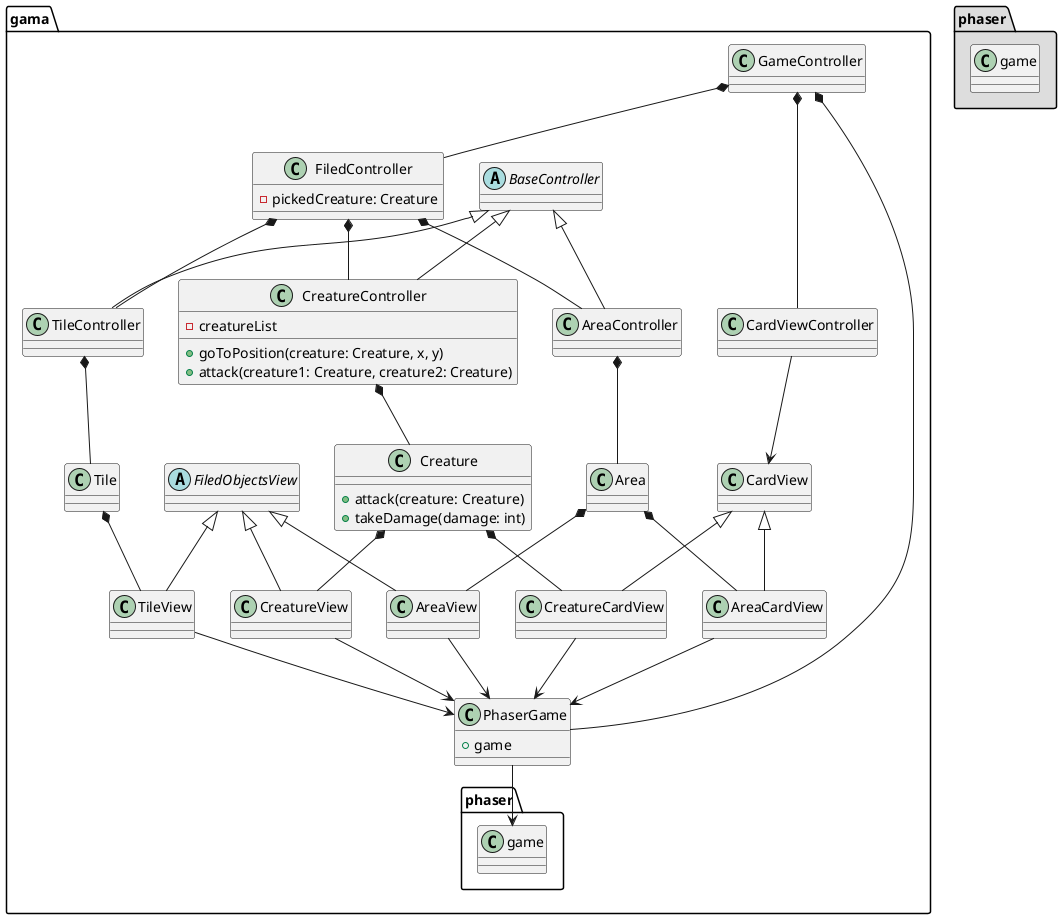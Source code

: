 @startuml

package "gama" {
    abstract class BaseController


    abstract class FiledObjectsView


    abstract class CardView
    
    
    class GameController
    GameController *-- PhaserGame
    GameController *-- FiledController
    GameController *-- CardViewController


    class PhaserGame {
        + game
    }
    PhaserGame --> phaser.game


    class FiledController {
        - pickedCreature: Creature
    }
    FiledController *-- TileController
    FiledController *-- CreatureController
    FiledController *-- AreaController


    class CardView


    class CardViewController
    CardViewController --> CardView


    '''Tile'''
    class TileController
    BaseController <|-- TileController
    TileController *-- Tile


    class Tile
    Tile *-- TileView


    class TileView
    FiledObjectsView <|-- TileView
    TileView --> PhaserGame


    '''Creature'''
    class CreatureController {
        - creatureList
        + goToPosition(creature: Creature, x, y)
        + attack(creature1: Creature, creature2: Creature)
    }
    BaseController <|-- CreatureController
    CreatureController *-- Creature


    class Creature {
        + attack(creature: Creature)
        + takeDamage(damage: int)
    }
    Creature *-- CreatureView
    Creature *-- CreatureCardView


    class CreatureView
    FiledObjectsView <|-- CreatureView
    CreatureView --> PhaserGame


    class CreatureCardView
    CardView <|-- CreatureCardView
    CreatureCardView --> PhaserGame


    '''Area'''
    class AreaController
    BaseController <|-- AreaController
    AreaController *-- Area


    class Area
    Area *-- AreaView
    Area *-- AreaCardView


    class AreaView
    FiledObjectsView <|-- AreaView
    AreaView --> PhaserGame


    class AreaCardView
    CardView <|-- AreaCardView
    AreaCardView --> PhaserGame
}


package "phaser" #DDDDDD {
    class game
}
@enduml